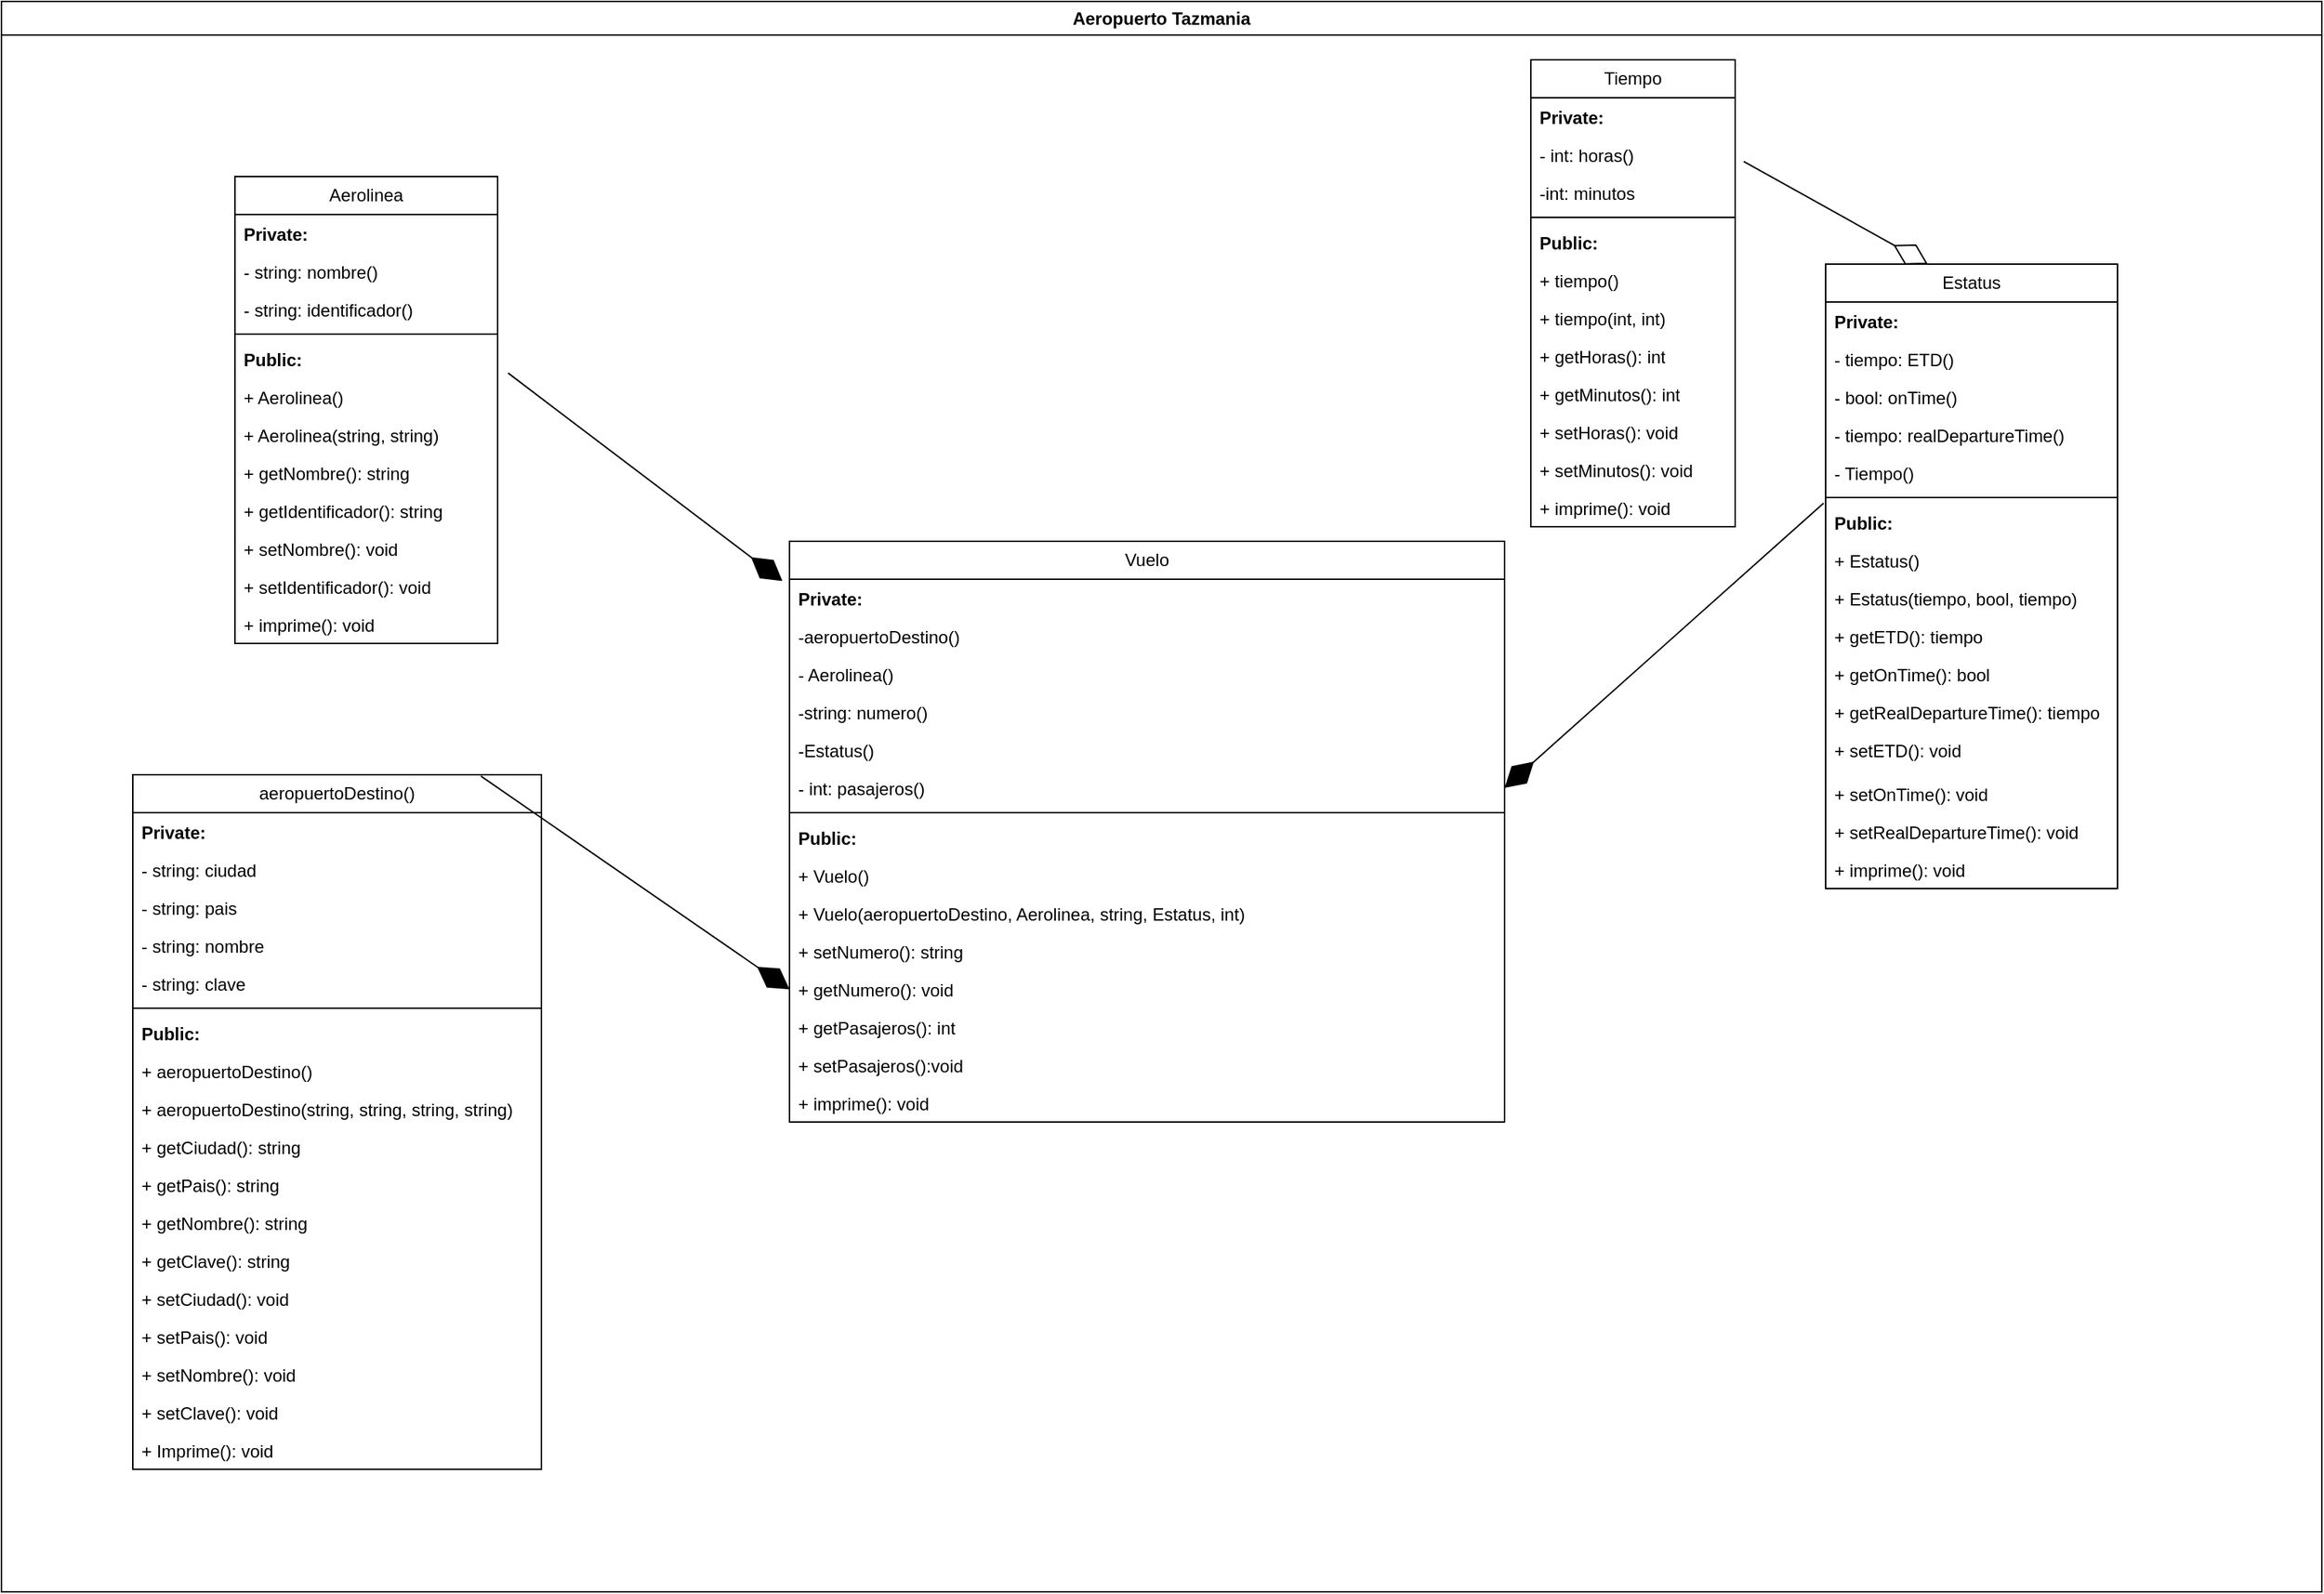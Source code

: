 <mxfile version="22.1.3" type="github">
  <diagram name="Page-1" id="b5b7bab2-c9e2-2cf4-8b2a-24fd1a2a6d21">
    <mxGraphModel dx="1926" dy="1170" grid="1" gridSize="10" guides="1" tooltips="1" connect="1" arrows="1" fold="1" page="1" pageScale="1" pageWidth="827" pageHeight="1169" background="none" math="0" shadow="0">
      <root>
        <mxCell id="0" />
        <mxCell id="1" parent="0" />
        <mxCell id="g67lewYtiG-p52YUXWZC-1" value="Aeropuerto Tazmania" style="swimlane;whiteSpace=wrap;html=1;" parent="1" vertex="1">
          <mxGeometry x="880" y="170" width="1590" height="1090" as="geometry">
            <mxRectangle x="860" y="50" width="160" height="30" as="alternateBounds" />
          </mxGeometry>
        </mxCell>
        <mxCell id="g67lewYtiG-p52YUXWZC-3" value="Vuelo" style="swimlane;fontStyle=0;childLayout=stackLayout;horizontal=1;startSize=26;fillColor=none;horizontalStack=0;resizeParent=1;resizeParentMax=0;resizeLast=0;collapsible=1;marginBottom=0;whiteSpace=wrap;html=1;" parent="g67lewYtiG-p52YUXWZC-1" vertex="1">
          <mxGeometry x="540" y="370" width="490" height="398" as="geometry">
            <mxRectangle x="60" y="90" width="70" height="30" as="alternateBounds" />
          </mxGeometry>
        </mxCell>
        <mxCell id="g67lewYtiG-p52YUXWZC-4" value="&lt;b&gt;Private:&amp;nbsp;&lt;/b&gt;" style="text;strokeColor=none;fillColor=none;align=left;verticalAlign=top;spacingLeft=4;spacingRight=4;overflow=hidden;rotatable=0;points=[[0,0.5],[1,0.5]];portConstraint=eastwest;whiteSpace=wrap;html=1;" parent="g67lewYtiG-p52YUXWZC-3" vertex="1">
          <mxGeometry y="26" width="490" height="26" as="geometry" />
        </mxCell>
        <mxCell id="g67lewYtiG-p52YUXWZC-87" value="-aeropuertoDestino()" style="text;strokeColor=none;fillColor=none;align=left;verticalAlign=top;spacingLeft=4;spacingRight=4;overflow=hidden;rotatable=0;points=[[0,0.5],[1,0.5]];portConstraint=eastwest;whiteSpace=wrap;html=1;" parent="g67lewYtiG-p52YUXWZC-3" vertex="1">
          <mxGeometry y="52" width="490" height="26" as="geometry" />
        </mxCell>
        <mxCell id="g67lewYtiG-p52YUXWZC-88" value="- Aerolinea()" style="text;strokeColor=none;fillColor=none;align=left;verticalAlign=top;spacingLeft=4;spacingRight=4;overflow=hidden;rotatable=0;points=[[0,0.5],[1,0.5]];portConstraint=eastwest;whiteSpace=wrap;html=1;" parent="g67lewYtiG-p52YUXWZC-3" vertex="1">
          <mxGeometry y="78" width="490" height="26" as="geometry" />
        </mxCell>
        <mxCell id="g67lewYtiG-p52YUXWZC-90" value="-string: numero()" style="text;strokeColor=none;fillColor=none;align=left;verticalAlign=top;spacingLeft=4;spacingRight=4;overflow=hidden;rotatable=0;points=[[0,0.5],[1,0.5]];portConstraint=eastwest;whiteSpace=wrap;html=1;" parent="g67lewYtiG-p52YUXWZC-3" vertex="1">
          <mxGeometry y="104" width="490" height="26" as="geometry" />
        </mxCell>
        <mxCell id="g67lewYtiG-p52YUXWZC-89" value="-Estatus()" style="text;strokeColor=none;fillColor=none;align=left;verticalAlign=top;spacingLeft=4;spacingRight=4;overflow=hidden;rotatable=0;points=[[0,0.5],[1,0.5]];portConstraint=eastwest;whiteSpace=wrap;html=1;" parent="g67lewYtiG-p52YUXWZC-3" vertex="1">
          <mxGeometry y="130" width="490" height="26" as="geometry" />
        </mxCell>
        <mxCell id="5A-JEOX_Yk7bBzy5drLI-1" value="- int: pasajeros()" style="text;strokeColor=none;fillColor=none;align=left;verticalAlign=top;spacingLeft=4;spacingRight=4;overflow=hidden;rotatable=0;points=[[0,0.5],[1,0.5]];portConstraint=eastwest;whiteSpace=wrap;html=1;" vertex="1" parent="g67lewYtiG-p52YUXWZC-3">
          <mxGeometry y="156" width="490" height="26" as="geometry" />
        </mxCell>
        <mxCell id="g67lewYtiG-p52YUXWZC-64" value="" style="line;strokeWidth=1;fillColor=none;align=left;verticalAlign=middle;spacingTop=-1;spacingLeft=3;spacingRight=3;rotatable=0;labelPosition=right;points=[];portConstraint=eastwest;strokeColor=inherit;" parent="g67lewYtiG-p52YUXWZC-3" vertex="1">
          <mxGeometry y="182" width="490" height="8" as="geometry" />
        </mxCell>
        <mxCell id="g67lewYtiG-p52YUXWZC-5" value="Public:" style="text;strokeColor=none;fillColor=none;align=left;verticalAlign=top;spacingLeft=4;spacingRight=4;overflow=hidden;rotatable=0;points=[[0,0.5],[1,0.5]];portConstraint=eastwest;whiteSpace=wrap;html=1;fontStyle=1" parent="g67lewYtiG-p52YUXWZC-3" vertex="1">
          <mxGeometry y="190" width="490" height="26" as="geometry" />
        </mxCell>
        <mxCell id="g67lewYtiG-p52YUXWZC-66" value="+ Vuelo()" style="text;strokeColor=none;fillColor=none;align=left;verticalAlign=top;spacingLeft=4;spacingRight=4;overflow=hidden;rotatable=0;points=[[0,0.5],[1,0.5]];portConstraint=eastwest;whiteSpace=wrap;html=1;" parent="g67lewYtiG-p52YUXWZC-3" vertex="1">
          <mxGeometry y="216" width="490" height="26" as="geometry" />
        </mxCell>
        <mxCell id="g67lewYtiG-p52YUXWZC-67" value="+ Vuelo(aeropuertoDestino, Aerolinea, string, Estatus, int)" style="text;strokeColor=none;fillColor=none;align=left;verticalAlign=top;spacingLeft=4;spacingRight=4;overflow=hidden;rotatable=0;points=[[0,0.5],[1,0.5]];portConstraint=eastwest;whiteSpace=wrap;html=1;" parent="g67lewYtiG-p52YUXWZC-3" vertex="1">
          <mxGeometry y="242" width="490" height="26" as="geometry" />
        </mxCell>
        <mxCell id="g67lewYtiG-p52YUXWZC-6" value="+ setNumero(): string" style="text;strokeColor=none;fillColor=none;align=left;verticalAlign=top;spacingLeft=4;spacingRight=4;overflow=hidden;rotatable=0;points=[[0,0.5],[1,0.5]];portConstraint=eastwest;whiteSpace=wrap;html=1;" parent="g67lewYtiG-p52YUXWZC-3" vertex="1">
          <mxGeometry y="268" width="490" height="26" as="geometry" />
        </mxCell>
        <mxCell id="g67lewYtiG-p52YUXWZC-8" value="+ getNumero(): void" style="text;strokeColor=none;fillColor=none;align=left;verticalAlign=top;spacingLeft=4;spacingRight=4;overflow=hidden;rotatable=0;points=[[0,0.5],[1,0.5]];portConstraint=eastwest;whiteSpace=wrap;html=1;" parent="g67lewYtiG-p52YUXWZC-3" vertex="1">
          <mxGeometry y="294" width="490" height="26" as="geometry" />
        </mxCell>
        <mxCell id="5A-JEOX_Yk7bBzy5drLI-2" value="+ getPasajeros(): int" style="text;strokeColor=none;fillColor=none;align=left;verticalAlign=top;spacingLeft=4;spacingRight=4;overflow=hidden;rotatable=0;points=[[0,0.5],[1,0.5]];portConstraint=eastwest;whiteSpace=wrap;html=1;" vertex="1" parent="g67lewYtiG-p52YUXWZC-3">
          <mxGeometry y="320" width="490" height="26" as="geometry" />
        </mxCell>
        <mxCell id="5A-JEOX_Yk7bBzy5drLI-3" value="+ setPasajeros():void" style="text;strokeColor=none;fillColor=none;align=left;verticalAlign=top;spacingLeft=4;spacingRight=4;overflow=hidden;rotatable=0;points=[[0,0.5],[1,0.5]];portConstraint=eastwest;whiteSpace=wrap;html=1;" vertex="1" parent="g67lewYtiG-p52YUXWZC-3">
          <mxGeometry y="346" width="490" height="26" as="geometry" />
        </mxCell>
        <mxCell id="g67lewYtiG-p52YUXWZC-68" value="+ imprime(): void" style="text;strokeColor=none;fillColor=none;align=left;verticalAlign=top;spacingLeft=4;spacingRight=4;overflow=hidden;rotatable=0;points=[[0,0.5],[1,0.5]];portConstraint=eastwest;whiteSpace=wrap;html=1;" parent="g67lewYtiG-p52YUXWZC-3" vertex="1">
          <mxGeometry y="372" width="490" height="26" as="geometry" />
        </mxCell>
        <mxCell id="g67lewYtiG-p52YUXWZC-9" value="Tiempo" style="swimlane;fontStyle=0;childLayout=stackLayout;horizontal=1;startSize=26;fillColor=none;horizontalStack=0;resizeParent=1;resizeParentMax=0;resizeLast=0;collapsible=1;marginBottom=0;whiteSpace=wrap;html=1;" parent="g67lewYtiG-p52YUXWZC-1" vertex="1">
          <mxGeometry x="1048" y="40" width="140" height="320" as="geometry" />
        </mxCell>
        <mxCell id="g67lewYtiG-p52YUXWZC-10" value="&lt;b&gt;Private:&amp;nbsp;&lt;br&gt;&lt;/b&gt;" style="text;strokeColor=none;fillColor=none;align=left;verticalAlign=top;spacingLeft=4;spacingRight=4;overflow=hidden;rotatable=0;points=[[0,0.5],[1,0.5]];portConstraint=eastwest;whiteSpace=wrap;html=1;" parent="g67lewYtiG-p52YUXWZC-9" vertex="1">
          <mxGeometry y="26" width="140" height="26" as="geometry" />
        </mxCell>
        <mxCell id="g67lewYtiG-p52YUXWZC-11" value="- int: horas()" style="text;strokeColor=none;fillColor=none;align=left;verticalAlign=top;spacingLeft=4;spacingRight=4;overflow=hidden;rotatable=0;points=[[0,0.5],[1,0.5]];portConstraint=eastwest;whiteSpace=wrap;html=1;" parent="g67lewYtiG-p52YUXWZC-9" vertex="1">
          <mxGeometry y="52" width="140" height="26" as="geometry" />
        </mxCell>
        <mxCell id="g67lewYtiG-p52YUXWZC-12" value="-int: minutos" style="text;strokeColor=none;fillColor=none;align=left;verticalAlign=top;spacingLeft=4;spacingRight=4;overflow=hidden;rotatable=0;points=[[0,0.5],[1,0.5]];portConstraint=eastwest;whiteSpace=wrap;html=1;" parent="g67lewYtiG-p52YUXWZC-9" vertex="1">
          <mxGeometry y="78" width="140" height="26" as="geometry" />
        </mxCell>
        <mxCell id="g67lewYtiG-p52YUXWZC-36" value="" style="line;strokeWidth=1;fillColor=none;align=left;verticalAlign=middle;spacingTop=-1;spacingLeft=3;spacingRight=3;rotatable=0;labelPosition=right;points=[];portConstraint=eastwest;strokeColor=inherit;" parent="g67lewYtiG-p52YUXWZC-9" vertex="1">
          <mxGeometry y="104" width="140" height="8" as="geometry" />
        </mxCell>
        <mxCell id="g67lewYtiG-p52YUXWZC-58" value="Public:" style="text;strokeColor=none;fillColor=none;align=left;verticalAlign=top;spacingLeft=4;spacingRight=4;overflow=hidden;rotatable=0;points=[[0,0.5],[1,0.5]];portConstraint=eastwest;whiteSpace=wrap;html=1;fontStyle=1" parent="g67lewYtiG-p52YUXWZC-9" vertex="1">
          <mxGeometry y="112" width="140" height="26" as="geometry" />
        </mxCell>
        <mxCell id="g67lewYtiG-p52YUXWZC-41" value="+ tiempo()" style="text;strokeColor=none;fillColor=none;align=left;verticalAlign=top;spacingLeft=4;spacingRight=4;overflow=hidden;rotatable=0;points=[[0,0.5],[1,0.5]];portConstraint=eastwest;whiteSpace=wrap;html=1;" parent="g67lewYtiG-p52YUXWZC-9" vertex="1">
          <mxGeometry y="138" width="140" height="26" as="geometry" />
        </mxCell>
        <mxCell id="g67lewYtiG-p52YUXWZC-43" value="+ tiempo(int, int)&amp;nbsp;" style="text;strokeColor=none;fillColor=none;align=left;verticalAlign=top;spacingLeft=4;spacingRight=4;overflow=hidden;rotatable=0;points=[[0,0.5],[1,0.5]];portConstraint=eastwest;whiteSpace=wrap;html=1;" parent="g67lewYtiG-p52YUXWZC-9" vertex="1">
          <mxGeometry y="164" width="140" height="26" as="geometry" />
        </mxCell>
        <mxCell id="g67lewYtiG-p52YUXWZC-37" value="+ getHoras(): int" style="text;strokeColor=none;fillColor=none;align=left;verticalAlign=top;spacingLeft=4;spacingRight=4;overflow=hidden;rotatable=0;points=[[0,0.5],[1,0.5]];portConstraint=eastwest;whiteSpace=wrap;html=1;" parent="g67lewYtiG-p52YUXWZC-9" vertex="1">
          <mxGeometry y="190" width="140" height="26" as="geometry" />
        </mxCell>
        <mxCell id="g67lewYtiG-p52YUXWZC-40" value="+ getMinutos(): int" style="text;strokeColor=none;fillColor=none;align=left;verticalAlign=top;spacingLeft=4;spacingRight=4;overflow=hidden;rotatable=0;points=[[0,0.5],[1,0.5]];portConstraint=eastwest;whiteSpace=wrap;html=1;" parent="g67lewYtiG-p52YUXWZC-9" vertex="1">
          <mxGeometry y="216" width="140" height="26" as="geometry" />
        </mxCell>
        <mxCell id="g67lewYtiG-p52YUXWZC-39" value="+ setHoras(): void" style="text;strokeColor=none;fillColor=none;align=left;verticalAlign=top;spacingLeft=4;spacingRight=4;overflow=hidden;rotatable=0;points=[[0,0.5],[1,0.5]];portConstraint=eastwest;whiteSpace=wrap;html=1;" parent="g67lewYtiG-p52YUXWZC-9" vertex="1">
          <mxGeometry y="242" width="140" height="26" as="geometry" />
        </mxCell>
        <mxCell id="g67lewYtiG-p52YUXWZC-38" value="+ setMinutos(): void" style="text;strokeColor=none;fillColor=none;align=left;verticalAlign=top;spacingLeft=4;spacingRight=4;overflow=hidden;rotatable=0;points=[[0,0.5],[1,0.5]];portConstraint=eastwest;whiteSpace=wrap;html=1;" parent="g67lewYtiG-p52YUXWZC-9" vertex="1">
          <mxGeometry y="268" width="140" height="26" as="geometry" />
        </mxCell>
        <mxCell id="g67lewYtiG-p52YUXWZC-45" value="+ imprime(): void" style="text;strokeColor=none;fillColor=none;align=left;verticalAlign=top;spacingLeft=4;spacingRight=4;overflow=hidden;rotatable=0;points=[[0,0.5],[1,0.5]];portConstraint=eastwest;whiteSpace=wrap;html=1;" parent="g67lewYtiG-p52YUXWZC-9" vertex="1">
          <mxGeometry y="294" width="140" height="26" as="geometry" />
        </mxCell>
        <mxCell id="g67lewYtiG-p52YUXWZC-13" value="aeropuertoDestino()" style="swimlane;fontStyle=0;childLayout=stackLayout;horizontal=1;startSize=26;fillColor=none;horizontalStack=0;resizeParent=1;resizeParentMax=0;resizeLast=0;collapsible=1;marginBottom=0;whiteSpace=wrap;html=1;" parent="g67lewYtiG-p52YUXWZC-1" vertex="1">
          <mxGeometry x="90" y="530" width="280" height="476" as="geometry" />
        </mxCell>
        <mxCell id="g67lewYtiG-p52YUXWZC-24" value="&lt;b&gt;Private:&lt;/b&gt;" style="text;strokeColor=none;fillColor=none;align=left;verticalAlign=top;spacingLeft=4;spacingRight=4;overflow=hidden;rotatable=0;points=[[0,0.5],[1,0.5]];portConstraint=eastwest;whiteSpace=wrap;html=1;" parent="g67lewYtiG-p52YUXWZC-13" vertex="1">
          <mxGeometry y="26" width="280" height="26" as="geometry" />
        </mxCell>
        <mxCell id="g67lewYtiG-p52YUXWZC-16" value="- string: ciudad&amp;nbsp;&lt;br&gt;&lt;br&gt;" style="text;strokeColor=none;fillColor=none;align=left;verticalAlign=top;spacingLeft=4;spacingRight=4;overflow=hidden;rotatable=0;points=[[0,0.5],[1,0.5]];portConstraint=eastwest;whiteSpace=wrap;html=1;" parent="g67lewYtiG-p52YUXWZC-13" vertex="1">
          <mxGeometry y="52" width="280" height="26" as="geometry" />
        </mxCell>
        <mxCell id="g67lewYtiG-p52YUXWZC-17" value="- string: pais" style="text;strokeColor=none;fillColor=none;align=left;verticalAlign=top;spacingLeft=4;spacingRight=4;overflow=hidden;rotatable=0;points=[[0,0.5],[1,0.5]];portConstraint=eastwest;whiteSpace=wrap;html=1;" parent="g67lewYtiG-p52YUXWZC-13" vertex="1">
          <mxGeometry y="78" width="280" height="26" as="geometry" />
        </mxCell>
        <mxCell id="g67lewYtiG-p52YUXWZC-15" value="- string: nombre" style="text;strokeColor=none;fillColor=none;align=left;verticalAlign=top;spacingLeft=4;spacingRight=4;overflow=hidden;rotatable=0;points=[[0,0.5],[1,0.5]];portConstraint=eastwest;whiteSpace=wrap;html=1;" parent="g67lewYtiG-p52YUXWZC-13" vertex="1">
          <mxGeometry y="104" width="280" height="26" as="geometry" />
        </mxCell>
        <mxCell id="g67lewYtiG-p52YUXWZC-14" value="- string: clave" style="text;strokeColor=none;fillColor=none;align=left;verticalAlign=top;spacingLeft=4;spacingRight=4;overflow=hidden;rotatable=0;points=[[0,0.5],[1,0.5]];portConstraint=eastwest;whiteSpace=wrap;html=1;" parent="g67lewYtiG-p52YUXWZC-13" vertex="1">
          <mxGeometry y="130" width="280" height="26" as="geometry" />
        </mxCell>
        <mxCell id="g67lewYtiG-p52YUXWZC-21" value="" style="line;strokeWidth=1;fillColor=none;align=left;verticalAlign=middle;spacingTop=-1;spacingLeft=3;spacingRight=3;rotatable=0;labelPosition=right;points=[];portConstraint=eastwest;strokeColor=inherit;" parent="g67lewYtiG-p52YUXWZC-13" vertex="1">
          <mxGeometry y="156" width="280" height="8" as="geometry" />
        </mxCell>
        <mxCell id="g67lewYtiG-p52YUXWZC-22" value="&lt;b&gt;Public:&lt;/b&gt;" style="text;strokeColor=none;fillColor=none;align=left;verticalAlign=top;spacingLeft=4;spacingRight=4;overflow=hidden;rotatable=0;points=[[0,0.5],[1,0.5]];portConstraint=eastwest;whiteSpace=wrap;html=1;" parent="g67lewYtiG-p52YUXWZC-13" vertex="1">
          <mxGeometry y="164" width="280" height="26" as="geometry" />
        </mxCell>
        <mxCell id="g67lewYtiG-p52YUXWZC-25" value="+ aeropuertoDestino()" style="text;strokeColor=none;fillColor=none;align=left;verticalAlign=top;spacingLeft=4;spacingRight=4;overflow=hidden;rotatable=0;points=[[0,0.5],[1,0.5]];portConstraint=eastwest;whiteSpace=wrap;html=1;" parent="g67lewYtiG-p52YUXWZC-13" vertex="1">
          <mxGeometry y="190" width="280" height="26" as="geometry" />
        </mxCell>
        <mxCell id="g67lewYtiG-p52YUXWZC-26" value="+ aeropuertoDestino(string, string, string, string)&amp;nbsp;" style="text;strokeColor=none;fillColor=none;align=left;verticalAlign=top;spacingLeft=4;spacingRight=4;overflow=hidden;rotatable=0;points=[[0,0.5],[1,0.5]];portConstraint=eastwest;whiteSpace=wrap;html=1;" parent="g67lewYtiG-p52YUXWZC-13" vertex="1">
          <mxGeometry y="216" width="280" height="26" as="geometry" />
        </mxCell>
        <mxCell id="g67lewYtiG-p52YUXWZC-27" value="+ getCiudad(): string" style="text;strokeColor=none;fillColor=none;align=left;verticalAlign=top;spacingLeft=4;spacingRight=4;overflow=hidden;rotatable=0;points=[[0,0.5],[1,0.5]];portConstraint=eastwest;whiteSpace=wrap;html=1;" parent="g67lewYtiG-p52YUXWZC-13" vertex="1">
          <mxGeometry y="242" width="280" height="26" as="geometry" />
        </mxCell>
        <mxCell id="g67lewYtiG-p52YUXWZC-28" value="+ getPais(): string" style="text;strokeColor=none;fillColor=none;align=left;verticalAlign=top;spacingLeft=4;spacingRight=4;overflow=hidden;rotatable=0;points=[[0,0.5],[1,0.5]];portConstraint=eastwest;whiteSpace=wrap;html=1;" parent="g67lewYtiG-p52YUXWZC-13" vertex="1">
          <mxGeometry y="268" width="280" height="26" as="geometry" />
        </mxCell>
        <mxCell id="g67lewYtiG-p52YUXWZC-29" value="+ getNombre(): string" style="text;strokeColor=none;fillColor=none;align=left;verticalAlign=top;spacingLeft=4;spacingRight=4;overflow=hidden;rotatable=0;points=[[0,0.5],[1,0.5]];portConstraint=eastwest;whiteSpace=wrap;html=1;" parent="g67lewYtiG-p52YUXWZC-13" vertex="1">
          <mxGeometry y="294" width="280" height="26" as="geometry" />
        </mxCell>
        <mxCell id="g67lewYtiG-p52YUXWZC-30" value="+ getClave(): string" style="text;strokeColor=none;fillColor=none;align=left;verticalAlign=top;spacingLeft=4;spacingRight=4;overflow=hidden;rotatable=0;points=[[0,0.5],[1,0.5]];portConstraint=eastwest;whiteSpace=wrap;html=1;" parent="g67lewYtiG-p52YUXWZC-13" vertex="1">
          <mxGeometry y="320" width="280" height="26" as="geometry" />
        </mxCell>
        <mxCell id="g67lewYtiG-p52YUXWZC-31" value="+ setCiudad(): void" style="text;strokeColor=none;fillColor=none;align=left;verticalAlign=top;spacingLeft=4;spacingRight=4;overflow=hidden;rotatable=0;points=[[0,0.5],[1,0.5]];portConstraint=eastwest;whiteSpace=wrap;html=1;" parent="g67lewYtiG-p52YUXWZC-13" vertex="1">
          <mxGeometry y="346" width="280" height="26" as="geometry" />
        </mxCell>
        <mxCell id="g67lewYtiG-p52YUXWZC-32" value="+ setPais(): void" style="text;strokeColor=none;fillColor=none;align=left;verticalAlign=top;spacingLeft=4;spacingRight=4;overflow=hidden;rotatable=0;points=[[0,0.5],[1,0.5]];portConstraint=eastwest;whiteSpace=wrap;html=1;" parent="g67lewYtiG-p52YUXWZC-13" vertex="1">
          <mxGeometry y="372" width="280" height="26" as="geometry" />
        </mxCell>
        <mxCell id="g67lewYtiG-p52YUXWZC-33" value="+ setNombre(): void" style="text;strokeColor=none;fillColor=none;align=left;verticalAlign=top;spacingLeft=4;spacingRight=4;overflow=hidden;rotatable=0;points=[[0,0.5],[1,0.5]];portConstraint=eastwest;whiteSpace=wrap;html=1;" parent="g67lewYtiG-p52YUXWZC-13" vertex="1">
          <mxGeometry y="398" width="280" height="26" as="geometry" />
        </mxCell>
        <mxCell id="g67lewYtiG-p52YUXWZC-34" value="+ setClave(): void" style="text;strokeColor=none;fillColor=none;align=left;verticalAlign=top;spacingLeft=4;spacingRight=4;overflow=hidden;rotatable=0;points=[[0,0.5],[1,0.5]];portConstraint=eastwest;whiteSpace=wrap;html=1;" parent="g67lewYtiG-p52YUXWZC-13" vertex="1">
          <mxGeometry y="424" width="280" height="26" as="geometry" />
        </mxCell>
        <mxCell id="g67lewYtiG-p52YUXWZC-35" value="+ Imprime(): void" style="text;strokeColor=none;fillColor=none;align=left;verticalAlign=top;spacingLeft=4;spacingRight=4;overflow=hidden;rotatable=0;points=[[0,0.5],[1,0.5]];portConstraint=eastwest;whiteSpace=wrap;html=1;" parent="g67lewYtiG-p52YUXWZC-13" vertex="1">
          <mxGeometry y="450" width="280" height="26" as="geometry" />
        </mxCell>
        <mxCell id="g67lewYtiG-p52YUXWZC-46" value="Estatus" style="swimlane;fontStyle=0;childLayout=stackLayout;horizontal=1;startSize=26;fillColor=none;horizontalStack=0;resizeParent=1;resizeParentMax=0;resizeLast=0;collapsible=1;marginBottom=0;whiteSpace=wrap;html=1;" parent="g67lewYtiG-p52YUXWZC-1" vertex="1">
          <mxGeometry x="1250" y="180" width="200" height="428" as="geometry" />
        </mxCell>
        <mxCell id="g67lewYtiG-p52YUXWZC-54" value="Private:&amp;nbsp;" style="text;strokeColor=none;fillColor=none;align=left;verticalAlign=top;spacingLeft=4;spacingRight=4;overflow=hidden;rotatable=0;points=[[0,0.5],[1,0.5]];portConstraint=eastwest;whiteSpace=wrap;html=1;fontStyle=1" parent="g67lewYtiG-p52YUXWZC-46" vertex="1">
          <mxGeometry y="26" width="200" height="26" as="geometry" />
        </mxCell>
        <mxCell id="g67lewYtiG-p52YUXWZC-47" value="- tiempo: ETD()" style="text;strokeColor=none;fillColor=none;align=left;verticalAlign=top;spacingLeft=4;spacingRight=4;overflow=hidden;rotatable=0;points=[[0,0.5],[1,0.5]];portConstraint=eastwest;whiteSpace=wrap;html=1;" parent="g67lewYtiG-p52YUXWZC-46" vertex="1">
          <mxGeometry y="52" width="200" height="26" as="geometry" />
        </mxCell>
        <mxCell id="g67lewYtiG-p52YUXWZC-44" value="- bool: onTime()" style="text;strokeColor=none;fillColor=none;align=left;verticalAlign=top;spacingLeft=4;spacingRight=4;overflow=hidden;rotatable=0;points=[[0,0.5],[1,0.5]];portConstraint=eastwest;whiteSpace=wrap;html=1;" parent="g67lewYtiG-p52YUXWZC-46" vertex="1">
          <mxGeometry y="78" width="200" height="26" as="geometry" />
        </mxCell>
        <mxCell id="g67lewYtiG-p52YUXWZC-55" value="- tiempo: realDepartureTime()" style="text;strokeColor=none;fillColor=none;align=left;verticalAlign=top;spacingLeft=4;spacingRight=4;overflow=hidden;rotatable=0;points=[[0,0.5],[1,0.5]];portConstraint=eastwest;whiteSpace=wrap;html=1;" parent="g67lewYtiG-p52YUXWZC-46" vertex="1">
          <mxGeometry y="104" width="200" height="26" as="geometry" />
        </mxCell>
        <mxCell id="g67lewYtiG-p52YUXWZC-65" value="- Tiempo()" style="text;strokeColor=none;fillColor=none;align=left;verticalAlign=top;spacingLeft=4;spacingRight=4;overflow=hidden;rotatable=0;points=[[0,0.5],[1,0.5]];portConstraint=eastwest;whiteSpace=wrap;html=1;" parent="g67lewYtiG-p52YUXWZC-46" vertex="1">
          <mxGeometry y="130" width="200" height="26" as="geometry" />
        </mxCell>
        <mxCell id="g67lewYtiG-p52YUXWZC-50" value="" style="line;strokeWidth=1;fillColor=none;align=left;verticalAlign=middle;spacingTop=-1;spacingLeft=3;spacingRight=3;rotatable=0;labelPosition=right;points=[];portConstraint=eastwest;strokeColor=inherit;" parent="g67lewYtiG-p52YUXWZC-46" vertex="1">
          <mxGeometry y="156" width="200" height="8" as="geometry" />
        </mxCell>
        <mxCell id="g67lewYtiG-p52YUXWZC-56" value="Public:" style="text;strokeColor=none;fillColor=none;align=left;verticalAlign=top;spacingLeft=4;spacingRight=4;overflow=hidden;rotatable=0;points=[[0,0.5],[1,0.5]];portConstraint=eastwest;whiteSpace=wrap;html=1;fontStyle=1" parent="g67lewYtiG-p52YUXWZC-46" vertex="1">
          <mxGeometry y="164" width="200" height="26" as="geometry" />
        </mxCell>
        <mxCell id="g67lewYtiG-p52YUXWZC-59" value="+ Estatus()" style="text;strokeColor=none;fillColor=none;align=left;verticalAlign=top;spacingLeft=4;spacingRight=4;overflow=hidden;rotatable=0;points=[[0,0.5],[1,0.5]];portConstraint=eastwest;whiteSpace=wrap;html=1;" parent="g67lewYtiG-p52YUXWZC-46" vertex="1">
          <mxGeometry y="190" width="200" height="26" as="geometry" />
        </mxCell>
        <mxCell id="g67lewYtiG-p52YUXWZC-60" value="+ Estatus(tiempo, bool, tiempo)" style="text;strokeColor=none;fillColor=none;align=left;verticalAlign=top;spacingLeft=4;spacingRight=4;overflow=hidden;rotatable=0;points=[[0,0.5],[1,0.5]];portConstraint=eastwest;whiteSpace=wrap;html=1;" parent="g67lewYtiG-p52YUXWZC-46" vertex="1">
          <mxGeometry y="216" width="200" height="26" as="geometry" />
        </mxCell>
        <mxCell id="g67lewYtiG-p52YUXWZC-53" value="+ getETD(): tiempo" style="text;strokeColor=none;fillColor=none;align=left;verticalAlign=top;spacingLeft=4;spacingRight=4;overflow=hidden;rotatable=0;points=[[0,0.5],[1,0.5]];portConstraint=eastwest;whiteSpace=wrap;html=1;" parent="g67lewYtiG-p52YUXWZC-46" vertex="1">
          <mxGeometry y="242" width="200" height="26" as="geometry" />
        </mxCell>
        <mxCell id="g67lewYtiG-p52YUXWZC-52" value="+ getOnTime(): bool" style="text;strokeColor=none;fillColor=none;align=left;verticalAlign=top;spacingLeft=4;spacingRight=4;overflow=hidden;rotatable=0;points=[[0,0.5],[1,0.5]];portConstraint=eastwest;whiteSpace=wrap;html=1;" parent="g67lewYtiG-p52YUXWZC-46" vertex="1">
          <mxGeometry y="268" width="200" height="26" as="geometry" />
        </mxCell>
        <mxCell id="g67lewYtiG-p52YUXWZC-51" value="+ getRealDepartureTime(): tiempo" style="text;strokeColor=none;fillColor=none;align=left;verticalAlign=top;spacingLeft=4;spacingRight=4;overflow=hidden;rotatable=0;points=[[0,0.5],[1,0.5]];portConstraint=eastwest;whiteSpace=wrap;html=1;" parent="g67lewYtiG-p52YUXWZC-46" vertex="1">
          <mxGeometry y="294" width="200" height="26" as="geometry" />
        </mxCell>
        <mxCell id="g67lewYtiG-p52YUXWZC-57" value="+ setETD(): void" style="text;strokeColor=none;fillColor=none;align=left;verticalAlign=top;spacingLeft=4;spacingRight=4;overflow=hidden;rotatable=0;points=[[0,0.5],[1,0.5]];portConstraint=eastwest;whiteSpace=wrap;html=1;" parent="g67lewYtiG-p52YUXWZC-46" vertex="1">
          <mxGeometry y="320" width="200" height="30" as="geometry" />
        </mxCell>
        <mxCell id="g67lewYtiG-p52YUXWZC-48" value="+ setOnTime(): void" style="text;strokeColor=none;fillColor=none;align=left;verticalAlign=top;spacingLeft=4;spacingRight=4;overflow=hidden;rotatable=0;points=[[0,0.5],[1,0.5]];portConstraint=eastwest;whiteSpace=wrap;html=1;" parent="g67lewYtiG-p52YUXWZC-46" vertex="1">
          <mxGeometry y="350" width="200" height="26" as="geometry" />
        </mxCell>
        <mxCell id="g67lewYtiG-p52YUXWZC-49" value="+ setRealDepartureTime(): void" style="text;strokeColor=none;fillColor=none;align=left;verticalAlign=top;spacingLeft=4;spacingRight=4;overflow=hidden;rotatable=0;points=[[0,0.5],[1,0.5]];portConstraint=eastwest;whiteSpace=wrap;html=1;" parent="g67lewYtiG-p52YUXWZC-46" vertex="1">
          <mxGeometry y="376" width="200" height="26" as="geometry" />
        </mxCell>
        <mxCell id="g67lewYtiG-p52YUXWZC-63" value="+ imprime(): void" style="text;strokeColor=none;fillColor=none;align=left;verticalAlign=top;spacingLeft=4;spacingRight=4;overflow=hidden;rotatable=0;points=[[0,0.5],[1,0.5]];portConstraint=eastwest;whiteSpace=wrap;html=1;" parent="g67lewYtiG-p52YUXWZC-46" vertex="1">
          <mxGeometry y="402" width="200" height="26" as="geometry" />
        </mxCell>
        <mxCell id="g67lewYtiG-p52YUXWZC-73" value="Aerolinea" style="swimlane;fontStyle=0;childLayout=stackLayout;horizontal=1;startSize=26;fillColor=none;horizontalStack=0;resizeParent=1;resizeParentMax=0;resizeLast=0;collapsible=1;marginBottom=0;whiteSpace=wrap;html=1;" parent="g67lewYtiG-p52YUXWZC-1" vertex="1">
          <mxGeometry x="160" y="120" width="180" height="320" as="geometry" />
        </mxCell>
        <mxCell id="g67lewYtiG-p52YUXWZC-74" value="Private:" style="text;strokeColor=none;fillColor=none;align=left;verticalAlign=top;spacingLeft=4;spacingRight=4;overflow=hidden;rotatable=0;points=[[0,0.5],[1,0.5]];portConstraint=eastwest;whiteSpace=wrap;html=1;fontStyle=1" parent="g67lewYtiG-p52YUXWZC-73" vertex="1">
          <mxGeometry y="26" width="180" height="26" as="geometry" />
        </mxCell>
        <mxCell id="g67lewYtiG-p52YUXWZC-78" value="- string: nombre()" style="text;strokeColor=none;fillColor=none;align=left;verticalAlign=top;spacingLeft=4;spacingRight=4;overflow=hidden;rotatable=0;points=[[0,0.5],[1,0.5]];portConstraint=eastwest;whiteSpace=wrap;html=1;" parent="g67lewYtiG-p52YUXWZC-73" vertex="1">
          <mxGeometry y="52" width="180" height="26" as="geometry" />
        </mxCell>
        <mxCell id="g67lewYtiG-p52YUXWZC-79" value="- string: identificador()" style="text;strokeColor=none;fillColor=none;align=left;verticalAlign=top;spacingLeft=4;spacingRight=4;overflow=hidden;rotatable=0;points=[[0,0.5],[1,0.5]];portConstraint=eastwest;whiteSpace=wrap;html=1;" parent="g67lewYtiG-p52YUXWZC-73" vertex="1">
          <mxGeometry y="78" width="180" height="26" as="geometry" />
        </mxCell>
        <mxCell id="g67lewYtiG-p52YUXWZC-77" value="" style="line;strokeWidth=1;fillColor=none;align=left;verticalAlign=middle;spacingTop=-1;spacingLeft=3;spacingRight=3;rotatable=0;labelPosition=right;points=[];portConstraint=eastwest;strokeColor=inherit;" parent="g67lewYtiG-p52YUXWZC-73" vertex="1">
          <mxGeometry y="104" width="180" height="8" as="geometry" />
        </mxCell>
        <mxCell id="g67lewYtiG-p52YUXWZC-80" value="Public:" style="text;strokeColor=none;fillColor=none;align=left;verticalAlign=top;spacingLeft=4;spacingRight=4;overflow=hidden;rotatable=0;points=[[0,0.5],[1,0.5]];portConstraint=eastwest;whiteSpace=wrap;html=1;fontStyle=1" parent="g67lewYtiG-p52YUXWZC-73" vertex="1">
          <mxGeometry y="112" width="180" height="26" as="geometry" />
        </mxCell>
        <mxCell id="g67lewYtiG-p52YUXWZC-81" value="+ Aerolinea()" style="text;strokeColor=none;fillColor=none;align=left;verticalAlign=top;spacingLeft=4;spacingRight=4;overflow=hidden;rotatable=0;points=[[0,0.5],[1,0.5]];portConstraint=eastwest;whiteSpace=wrap;html=1;" parent="g67lewYtiG-p52YUXWZC-73" vertex="1">
          <mxGeometry y="138" width="180" height="26" as="geometry" />
        </mxCell>
        <mxCell id="g67lewYtiG-p52YUXWZC-83" value="+ Aerolinea(string, string)" style="text;strokeColor=none;fillColor=none;align=left;verticalAlign=top;spacingLeft=4;spacingRight=4;overflow=hidden;rotatable=0;points=[[0,0.5],[1,0.5]];portConstraint=eastwest;whiteSpace=wrap;html=1;" parent="g67lewYtiG-p52YUXWZC-73" vertex="1">
          <mxGeometry y="164" width="180" height="26" as="geometry" />
        </mxCell>
        <mxCell id="g67lewYtiG-p52YUXWZC-82" value="+ getNombre(): string" style="text;strokeColor=none;fillColor=none;align=left;verticalAlign=top;spacingLeft=4;spacingRight=4;overflow=hidden;rotatable=0;points=[[0,0.5],[1,0.5]];portConstraint=eastwest;whiteSpace=wrap;html=1;" parent="g67lewYtiG-p52YUXWZC-73" vertex="1">
          <mxGeometry y="190" width="180" height="26" as="geometry" />
        </mxCell>
        <mxCell id="g67lewYtiG-p52YUXWZC-75" value="+ getIdentificador(): string" style="text;strokeColor=none;fillColor=none;align=left;verticalAlign=top;spacingLeft=4;spacingRight=4;overflow=hidden;rotatable=0;points=[[0,0.5],[1,0.5]];portConstraint=eastwest;whiteSpace=wrap;html=1;" parent="g67lewYtiG-p52YUXWZC-73" vertex="1">
          <mxGeometry y="216" width="180" height="26" as="geometry" />
        </mxCell>
        <mxCell id="g67lewYtiG-p52YUXWZC-76" value="+ setNombre(): void" style="text;strokeColor=none;fillColor=none;align=left;verticalAlign=top;spacingLeft=4;spacingRight=4;overflow=hidden;rotatable=0;points=[[0,0.5],[1,0.5]];portConstraint=eastwest;whiteSpace=wrap;html=1;" parent="g67lewYtiG-p52YUXWZC-73" vertex="1">
          <mxGeometry y="242" width="180" height="26" as="geometry" />
        </mxCell>
        <mxCell id="g67lewYtiG-p52YUXWZC-84" value="+ setIdentificador(): void" style="text;strokeColor=none;fillColor=none;align=left;verticalAlign=top;spacingLeft=4;spacingRight=4;overflow=hidden;rotatable=0;points=[[0,0.5],[1,0.5]];portConstraint=eastwest;whiteSpace=wrap;html=1;" parent="g67lewYtiG-p52YUXWZC-73" vertex="1">
          <mxGeometry y="268" width="180" height="26" as="geometry" />
        </mxCell>
        <mxCell id="g67lewYtiG-p52YUXWZC-86" value="+ imprime(): void" style="text;strokeColor=none;fillColor=none;align=left;verticalAlign=top;spacingLeft=4;spacingRight=4;overflow=hidden;rotatable=0;points=[[0,0.5],[1,0.5]];portConstraint=eastwest;whiteSpace=wrap;html=1;" parent="g67lewYtiG-p52YUXWZC-73" vertex="1">
          <mxGeometry y="294" width="180" height="26" as="geometry" />
        </mxCell>
        <mxCell id="5A-JEOX_Yk7bBzy5drLI-6" value="" style="endArrow=diamondThin;endFill=1;endSize=24;html=1;rounded=0;entryX=1;entryY=0.5;entryDx=0;entryDy=0;exitX=-0.007;exitY=-0.006;exitDx=0;exitDy=0;exitPerimeter=0;" edge="1" parent="g67lewYtiG-p52YUXWZC-1" source="g67lewYtiG-p52YUXWZC-56" target="5A-JEOX_Yk7bBzy5drLI-1">
          <mxGeometry width="160" relative="1" as="geometry">
            <mxPoint x="1280" y="370" as="sourcePoint" />
            <mxPoint x="1440" y="370" as="targetPoint" />
          </mxGeometry>
        </mxCell>
        <mxCell id="5A-JEOX_Yk7bBzy5drLI-7" value="" style="endArrow=diamondThin;endFill=1;endSize=24;html=1;rounded=0;exitX=0.852;exitY=0.002;exitDx=0;exitDy=0;exitPerimeter=0;entryX=0;entryY=0.5;entryDx=0;entryDy=0;" edge="1" parent="g67lewYtiG-p52YUXWZC-1" source="g67lewYtiG-p52YUXWZC-13" target="g67lewYtiG-p52YUXWZC-8">
          <mxGeometry width="160" relative="1" as="geometry">
            <mxPoint x="400" y="840" as="sourcePoint" />
            <mxPoint x="560" y="840" as="targetPoint" />
          </mxGeometry>
        </mxCell>
        <mxCell id="5A-JEOX_Yk7bBzy5drLI-9" value="" style="endArrow=diamondThin;endFill=1;endSize=24;html=1;rounded=0;entryX=-0.01;entryY=0.045;entryDx=0;entryDy=0;entryPerimeter=0;exitX=1.04;exitY=-0.127;exitDx=0;exitDy=0;exitPerimeter=0;" edge="1" parent="g67lewYtiG-p52YUXWZC-1" source="g67lewYtiG-p52YUXWZC-81" target="g67lewYtiG-p52YUXWZC-4">
          <mxGeometry width="160" relative="1" as="geometry">
            <mxPoint x="60" y="30" as="sourcePoint" />
            <mxPoint x="841.96" y="576.132" as="targetPoint" />
          </mxGeometry>
        </mxCell>
        <mxCell id="5A-JEOX_Yk7bBzy5drLI-10" value="" style="endArrow=diamondThin;endFill=0;endSize=24;html=1;rounded=0;exitX=1.042;exitY=-0.322;exitDx=0;exitDy=0;exitPerimeter=0;" edge="1" parent="1" source="g67lewYtiG-p52YUXWZC-12">
          <mxGeometry width="160" relative="1" as="geometry">
            <mxPoint x="2040" y="350" as="sourcePoint" />
            <mxPoint x="2200" y="350" as="targetPoint" />
          </mxGeometry>
        </mxCell>
      </root>
    </mxGraphModel>
  </diagram>
</mxfile>
